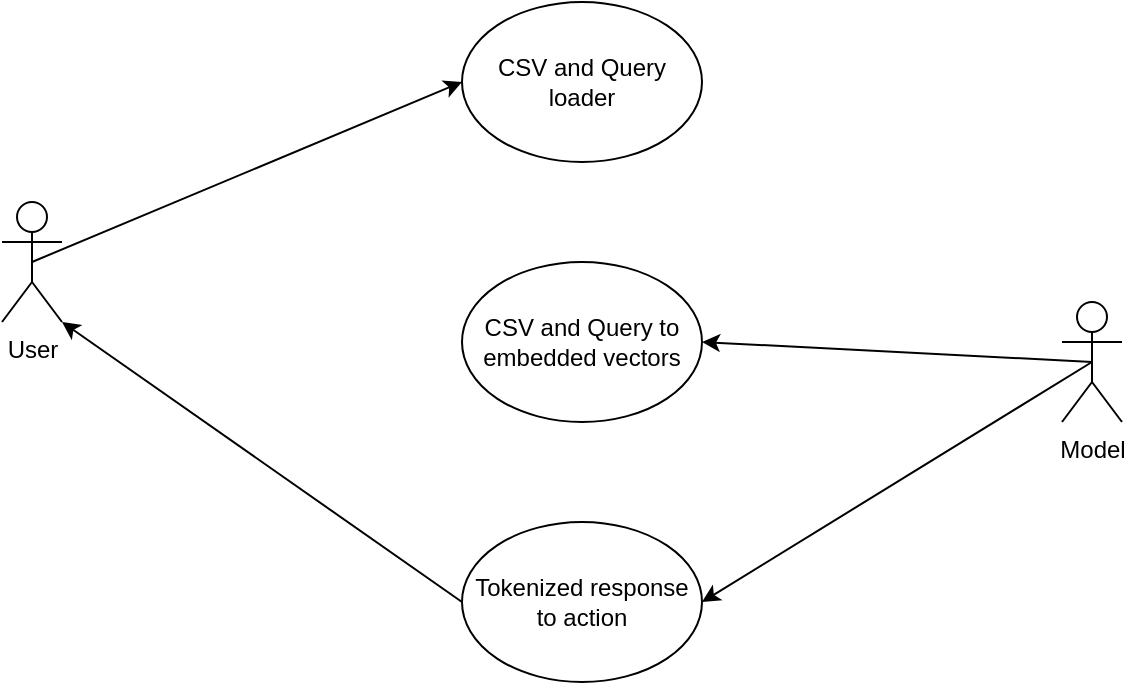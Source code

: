 <mxfile version="18.0.2" type="device"><diagram id="PaLpLdFU73Oap5nlX_BJ" name="Page-1"><mxGraphModel dx="1038" dy="547" grid="1" gridSize="10" guides="1" tooltips="1" connect="1" arrows="1" fold="1" page="1" pageScale="1" pageWidth="850" pageHeight="1100" math="0" shadow="0"><root><mxCell id="0"/><mxCell id="1" parent="0"/><mxCell id="rMtQte5_Aur0DAzTFprw-1" value="User" style="shape=umlActor;verticalLabelPosition=bottom;verticalAlign=top;html=1;outlineConnect=0;" vertex="1" parent="1"><mxGeometry x="150" y="190" width="30" height="60" as="geometry"/></mxCell><mxCell id="rMtQte5_Aur0DAzTFprw-2" value="CSV and Query loader" style="ellipse;whiteSpace=wrap;html=1;" vertex="1" parent="1"><mxGeometry x="380" y="90" width="120" height="80" as="geometry"/></mxCell><mxCell id="rMtQte5_Aur0DAzTFprw-3" value="Model" style="shape=umlActor;verticalLabelPosition=bottom;verticalAlign=top;html=1;outlineConnect=0;" vertex="1" parent="1"><mxGeometry x="680" y="240" width="30" height="60" as="geometry"/></mxCell><mxCell id="rMtQte5_Aur0DAzTFprw-4" value="" style="endArrow=classic;html=1;rounded=0;exitX=0.5;exitY=0.5;exitDx=0;exitDy=0;exitPerimeter=0;entryX=0;entryY=0.5;entryDx=0;entryDy=0;" edge="1" parent="1" source="rMtQte5_Aur0DAzTFprw-1" target="rMtQte5_Aur0DAzTFprw-2"><mxGeometry width="50" height="50" relative="1" as="geometry"><mxPoint x="370" y="200" as="sourcePoint"/><mxPoint x="420" y="150" as="targetPoint"/></mxGeometry></mxCell><mxCell id="rMtQte5_Aur0DAzTFprw-6" value="CSV and Query to embedded vectors" style="ellipse;whiteSpace=wrap;html=1;" vertex="1" parent="1"><mxGeometry x="380" y="220" width="120" height="80" as="geometry"/></mxCell><mxCell id="rMtQte5_Aur0DAzTFprw-7" value="" style="endArrow=classic;html=1;rounded=0;exitX=0.5;exitY=0.5;exitDx=0;exitDy=0;exitPerimeter=0;entryX=1;entryY=0.5;entryDx=0;entryDy=0;" edge="1" parent="1" source="rMtQte5_Aur0DAzTFprw-3" target="rMtQte5_Aur0DAzTFprw-6"><mxGeometry width="50" height="50" relative="1" as="geometry"><mxPoint x="370" y="190" as="sourcePoint"/><mxPoint x="420" y="140" as="targetPoint"/></mxGeometry></mxCell><mxCell id="rMtQte5_Aur0DAzTFprw-8" value="Tokenized response to action" style="ellipse;whiteSpace=wrap;html=1;" vertex="1" parent="1"><mxGeometry x="380" y="350" width="120" height="80" as="geometry"/></mxCell><mxCell id="rMtQte5_Aur0DAzTFprw-9" value="" style="endArrow=classic;html=1;rounded=0;exitX=0.5;exitY=0.5;exitDx=0;exitDy=0;exitPerimeter=0;entryX=1;entryY=0.5;entryDx=0;entryDy=0;" edge="1" parent="1" source="rMtQte5_Aur0DAzTFprw-3" target="rMtQte5_Aur0DAzTFprw-8"><mxGeometry width="50" height="50" relative="1" as="geometry"><mxPoint x="370" y="290" as="sourcePoint"/><mxPoint x="420" y="240" as="targetPoint"/></mxGeometry></mxCell><mxCell id="rMtQte5_Aur0DAzTFprw-10" value="" style="endArrow=classic;html=1;rounded=0;exitX=0;exitY=0.5;exitDx=0;exitDy=0;entryX=1;entryY=1;entryDx=0;entryDy=0;entryPerimeter=0;" edge="1" parent="1" source="rMtQte5_Aur0DAzTFprw-8" target="rMtQte5_Aur0DAzTFprw-1"><mxGeometry width="50" height="50" relative="1" as="geometry"><mxPoint x="370" y="290" as="sourcePoint"/><mxPoint x="420" y="240" as="targetPoint"/></mxGeometry></mxCell></root></mxGraphModel></diagram></mxfile>